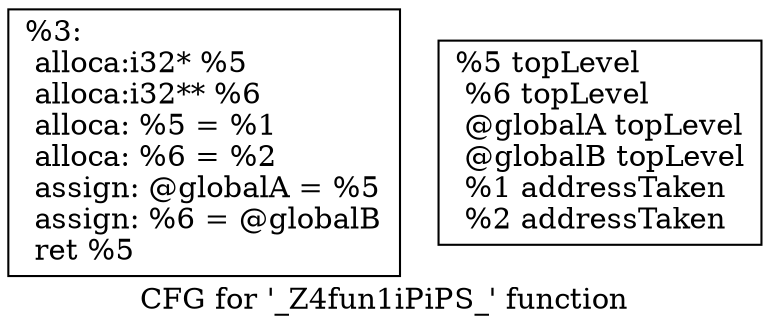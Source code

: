 digraph "CFG for '_Z4fun1iPiPS_' function" {
	label="CFG for '_Z4fun1iPiPS_' function";

	Node0x4999870 [shape=record,label="{%3:\l alloca:i32* %5\l alloca:i32** %6\l alloca: %5 = %1\l alloca: %6 = %2\l assign: @globalA = %5\l assign: %6 = @globalB\l ret %5\l }"];
	Node1 [shape=record,label="{%5 topLevel\l %6 topLevel\l @globalA topLevel\l @globalB topLevel\l %1 addressTaken\l %2 addressTaken\l }"];}
